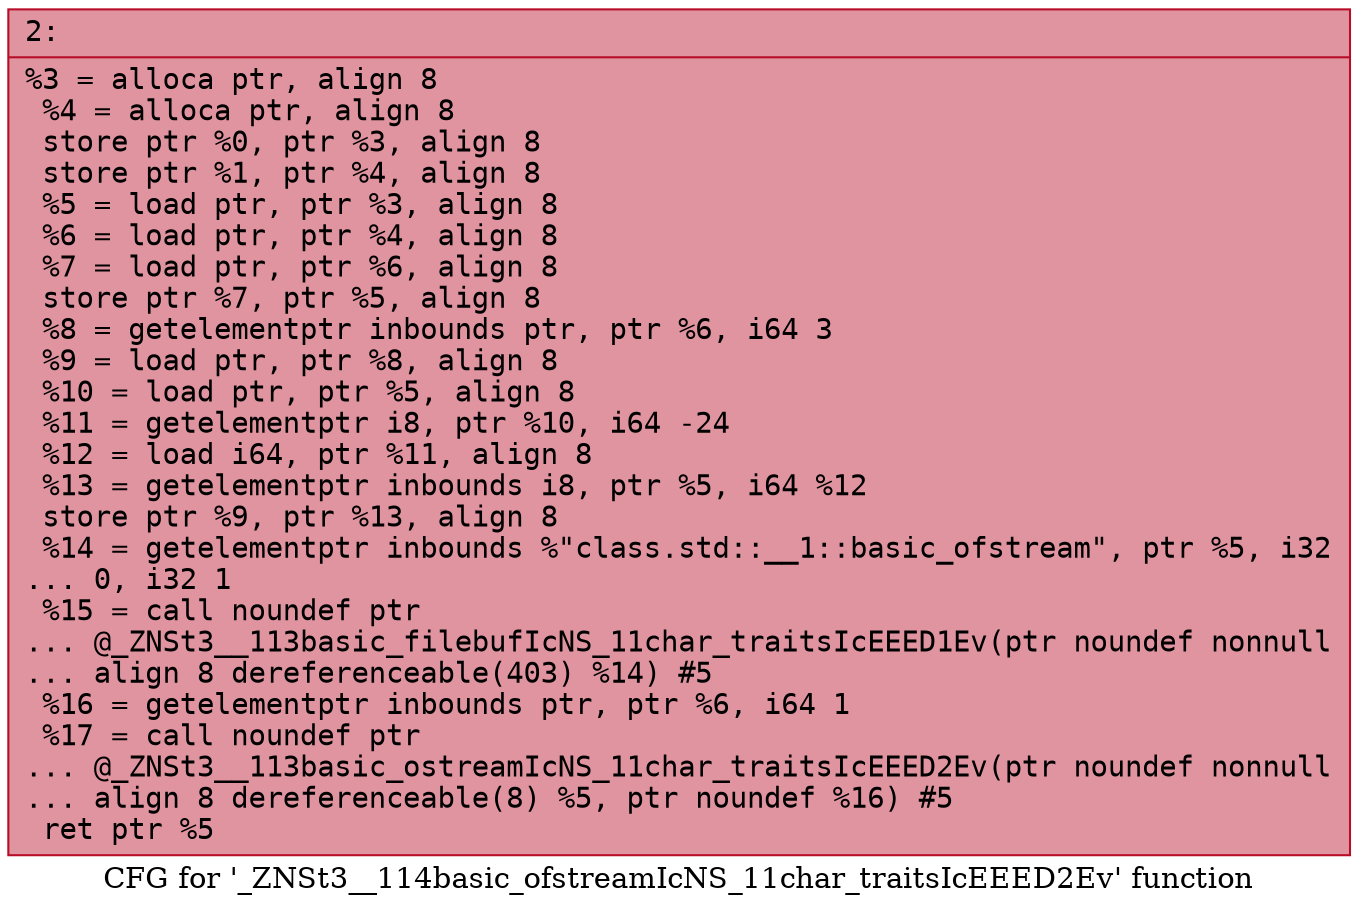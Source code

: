 digraph "CFG for '_ZNSt3__114basic_ofstreamIcNS_11char_traitsIcEEED2Ev' function" {
	label="CFG for '_ZNSt3__114basic_ofstreamIcNS_11char_traitsIcEEED2Ev' function";

	Node0x600000d022b0 [shape=record,color="#b70d28ff", style=filled, fillcolor="#b70d2870" fontname="Courier",label="{2:\l|  %3 = alloca ptr, align 8\l  %4 = alloca ptr, align 8\l  store ptr %0, ptr %3, align 8\l  store ptr %1, ptr %4, align 8\l  %5 = load ptr, ptr %3, align 8\l  %6 = load ptr, ptr %4, align 8\l  %7 = load ptr, ptr %6, align 8\l  store ptr %7, ptr %5, align 8\l  %8 = getelementptr inbounds ptr, ptr %6, i64 3\l  %9 = load ptr, ptr %8, align 8\l  %10 = load ptr, ptr %5, align 8\l  %11 = getelementptr i8, ptr %10, i64 -24\l  %12 = load i64, ptr %11, align 8\l  %13 = getelementptr inbounds i8, ptr %5, i64 %12\l  store ptr %9, ptr %13, align 8\l  %14 = getelementptr inbounds %\"class.std::__1::basic_ofstream\", ptr %5, i32\l... 0, i32 1\l  %15 = call noundef ptr\l... @_ZNSt3__113basic_filebufIcNS_11char_traitsIcEEED1Ev(ptr noundef nonnull\l... align 8 dereferenceable(403) %14) #5\l  %16 = getelementptr inbounds ptr, ptr %6, i64 1\l  %17 = call noundef ptr\l... @_ZNSt3__113basic_ostreamIcNS_11char_traitsIcEEED2Ev(ptr noundef nonnull\l... align 8 dereferenceable(8) %5, ptr noundef %16) #5\l  ret ptr %5\l}"];
}

